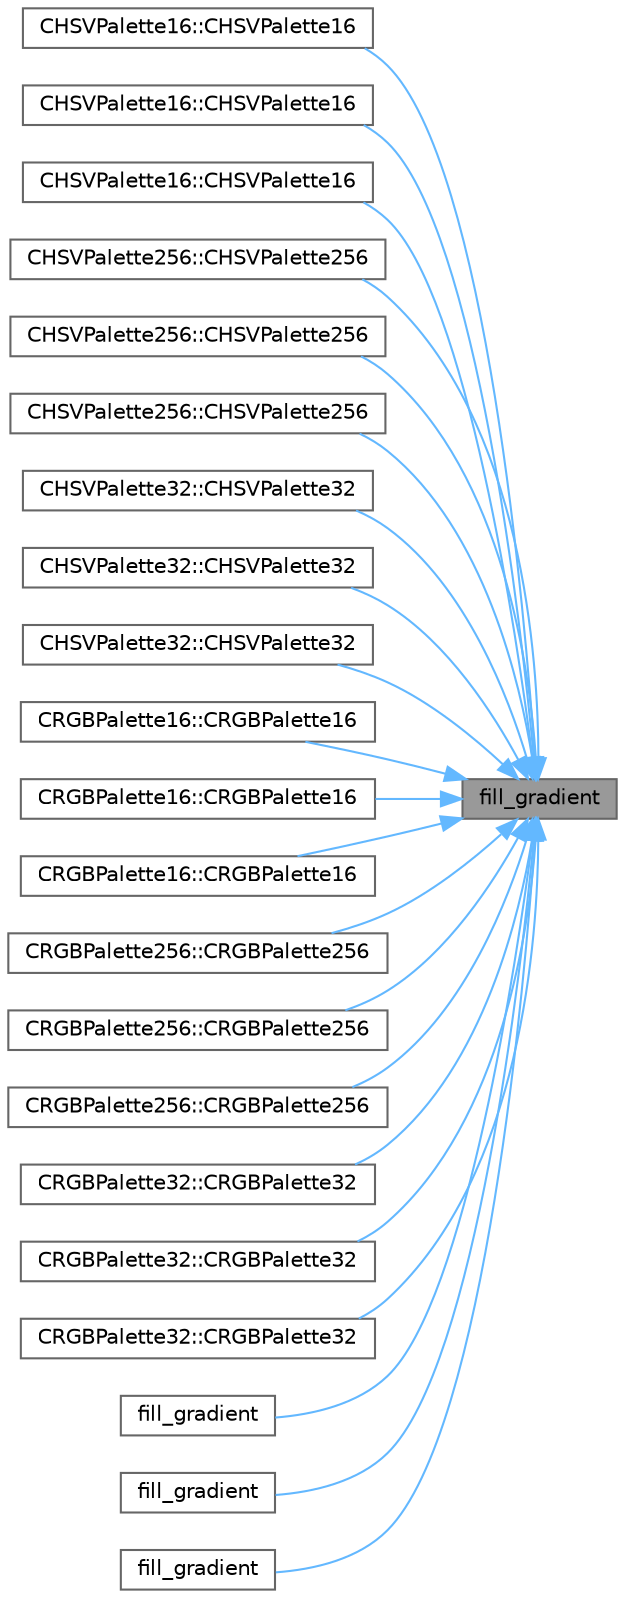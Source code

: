 digraph "fill_gradient"
{
 // LATEX_PDF_SIZE
  bgcolor="transparent";
  edge [fontname=Helvetica,fontsize=10,labelfontname=Helvetica,labelfontsize=10];
  node [fontname=Helvetica,fontsize=10,shape=box,height=0.2,width=0.4];
  rankdir="RL";
  Node1 [id="Node000001",label="fill_gradient",height=0.2,width=0.4,color="gray40", fillcolor="grey60", style="filled", fontcolor="black",tooltip="Fill a range of LEDs with a smooth HSV gradient between two HSV colors."];
  Node1 -> Node2 [id="edge1_Node000001_Node000002",dir="back",color="steelblue1",style="solid",tooltip=" "];
  Node2 [id="Node000002",label="CHSVPalette16::CHSVPalette16",height=0.2,width=0.4,color="grey40", fillcolor="white", style="filled",URL="$d6/d39/group___palette_classes.html#a4fada768a11557b0d7208559a29a6574",tooltip="Create palette with a gradient from one color to another."];
  Node1 -> Node3 [id="edge2_Node000001_Node000003",dir="back",color="steelblue1",style="solid",tooltip=" "];
  Node3 [id="Node000003",label="CHSVPalette16::CHSVPalette16",height=0.2,width=0.4,color="grey40", fillcolor="white", style="filled",URL="$d6/d39/group___palette_classes.html#a9b703bdc978a2744a8c53a1eda144527",tooltip="Create palette with three-color gradient."];
  Node1 -> Node4 [id="edge3_Node000001_Node000004",dir="back",color="steelblue1",style="solid",tooltip=" "];
  Node4 [id="Node000004",label="CHSVPalette16::CHSVPalette16",height=0.2,width=0.4,color="grey40", fillcolor="white", style="filled",URL="$d6/d39/group___palette_classes.html#a3bb9f808013ee2a38391ff7bcb5e5768",tooltip="Create palette with four-color gradient."];
  Node1 -> Node5 [id="edge4_Node000001_Node000005",dir="back",color="steelblue1",style="solid",tooltip=" "];
  Node5 [id="Node000005",label="CHSVPalette256::CHSVPalette256",height=0.2,width=0.4,color="grey40", fillcolor="white", style="filled",URL="$d6/d39/group___palette_classes.html#ad808860cad6f933512656816ab2f413a",tooltip="Create palette with a gradient from one color to another."];
  Node1 -> Node6 [id="edge5_Node000001_Node000006",dir="back",color="steelblue1",style="solid",tooltip=" "];
  Node6 [id="Node000006",label="CHSVPalette256::CHSVPalette256",height=0.2,width=0.4,color="grey40", fillcolor="white", style="filled",URL="$d6/d39/group___palette_classes.html#aae49aa99bec2e9fb4c9f40793b78c058",tooltip="Create palette with three-color gradient."];
  Node1 -> Node7 [id="edge6_Node000001_Node000007",dir="back",color="steelblue1",style="solid",tooltip=" "];
  Node7 [id="Node000007",label="CHSVPalette256::CHSVPalette256",height=0.2,width=0.4,color="grey40", fillcolor="white", style="filled",URL="$d6/d39/group___palette_classes.html#a334a05c5a377c734ee9f5566ca8e067e",tooltip="Create palette with four-color gradient."];
  Node1 -> Node8 [id="edge7_Node000001_Node000008",dir="back",color="steelblue1",style="solid",tooltip=" "];
  Node8 [id="Node000008",label="CHSVPalette32::CHSVPalette32",height=0.2,width=0.4,color="grey40", fillcolor="white", style="filled",URL="$d6/d39/group___palette_classes.html#a8191b89cecfbda5562cdfcf911fe234a",tooltip="Create palette with a gradient from one color to another."];
  Node1 -> Node9 [id="edge8_Node000001_Node000009",dir="back",color="steelblue1",style="solid",tooltip=" "];
  Node9 [id="Node000009",label="CHSVPalette32::CHSVPalette32",height=0.2,width=0.4,color="grey40", fillcolor="white", style="filled",URL="$d6/d39/group___palette_classes.html#abf88a954775700c432a1e1fbfaa5dec7",tooltip="Create palette with three-color gradient."];
  Node1 -> Node10 [id="edge9_Node000001_Node000010",dir="back",color="steelblue1",style="solid",tooltip=" "];
  Node10 [id="Node000010",label="CHSVPalette32::CHSVPalette32",height=0.2,width=0.4,color="grey40", fillcolor="white", style="filled",URL="$d6/d39/group___palette_classes.html#aca812404b1b407150305352722fd5769",tooltip="Create palette with four-color gradient."];
  Node1 -> Node11 [id="edge10_Node000001_Node000011",dir="back",color="steelblue1",style="solid",tooltip=" "];
  Node11 [id="Node000011",label="CRGBPalette16::CRGBPalette16",height=0.2,width=0.4,color="grey40", fillcolor="white", style="filled",URL="$d6/d39/group___palette_classes.html#aafce34411cc96d598a7ed754cfca15b7",tooltip="Create palette with a gradient from one color to another."];
  Node1 -> Node12 [id="edge11_Node000001_Node000012",dir="back",color="steelblue1",style="solid",tooltip=" "];
  Node12 [id="Node000012",label="CRGBPalette16::CRGBPalette16",height=0.2,width=0.4,color="grey40", fillcolor="white", style="filled",URL="$d6/d39/group___palette_classes.html#a686509f57ddd29457c4ad60c838e7b44",tooltip="Create palette with three-color gradient."];
  Node1 -> Node13 [id="edge12_Node000001_Node000013",dir="back",color="steelblue1",style="solid",tooltip=" "];
  Node13 [id="Node000013",label="CRGBPalette16::CRGBPalette16",height=0.2,width=0.4,color="grey40", fillcolor="white", style="filled",URL="$d6/d39/group___palette_classes.html#a341bf249fdb557428918e6c95a5b7d0a",tooltip="Create palette with four-color gradient."];
  Node1 -> Node14 [id="edge13_Node000001_Node000014",dir="back",color="steelblue1",style="solid",tooltip=" "];
  Node14 [id="Node000014",label="CRGBPalette256::CRGBPalette256",height=0.2,width=0.4,color="grey40", fillcolor="white", style="filled",URL="$d6/d39/group___palette_classes.html#a83c4f1a69456d3e661e8ec7306b55d9c",tooltip="Create palette with a gradient from one color to another."];
  Node1 -> Node15 [id="edge14_Node000001_Node000015",dir="back",color="steelblue1",style="solid",tooltip=" "];
  Node15 [id="Node000015",label="CRGBPalette256::CRGBPalette256",height=0.2,width=0.4,color="grey40", fillcolor="white", style="filled",URL="$d6/d39/group___palette_classes.html#ae60868ac8de4582f0fb19fb839088dc2",tooltip="Create palette with three-color gradient."];
  Node1 -> Node16 [id="edge15_Node000001_Node000016",dir="back",color="steelblue1",style="solid",tooltip=" "];
  Node16 [id="Node000016",label="CRGBPalette256::CRGBPalette256",height=0.2,width=0.4,color="grey40", fillcolor="white", style="filled",URL="$d6/d39/group___palette_classes.html#a0f4c57932827fca3431bd7d0e12626e0",tooltip="Create palette with four-color gradient."];
  Node1 -> Node17 [id="edge16_Node000001_Node000017",dir="back",color="steelblue1",style="solid",tooltip=" "];
  Node17 [id="Node000017",label="CRGBPalette32::CRGBPalette32",height=0.2,width=0.4,color="grey40", fillcolor="white", style="filled",URL="$d6/d39/group___palette_classes.html#a353c4bb3c4b46e24b60f3967e252c547",tooltip="Create palette with a gradient from one color to another."];
  Node1 -> Node18 [id="edge17_Node000001_Node000018",dir="back",color="steelblue1",style="solid",tooltip=" "];
  Node18 [id="Node000018",label="CRGBPalette32::CRGBPalette32",height=0.2,width=0.4,color="grey40", fillcolor="white", style="filled",URL="$d6/d39/group___palette_classes.html#a13ccbc9afe1fb1a6585bd9c9d77dd92a",tooltip="Create palette with three-color gradient."];
  Node1 -> Node19 [id="edge18_Node000001_Node000019",dir="back",color="steelblue1",style="solid",tooltip=" "];
  Node19 [id="Node000019",label="CRGBPalette32::CRGBPalette32",height=0.2,width=0.4,color="grey40", fillcolor="white", style="filled",URL="$d6/d39/group___palette_classes.html#a818f680a01314c116273ab57e55ec035",tooltip="Create palette with four-color gradient."];
  Node1 -> Node20 [id="edge19_Node000001_Node000020",dir="back",color="steelblue1",style="solid",tooltip=" "];
  Node20 [id="Node000020",label="fill_gradient",height=0.2,width=0.4,color="grey40", fillcolor="white", style="filled",URL="$da/de3/group___color_fills.html#ga396996c5e505e459b418330f4386f779",tooltip="Fill a range of LEDs with a smooth HSV gradient between four HSV colors."];
  Node1 -> Node21 [id="edge20_Node000001_Node000021",dir="back",color="steelblue1",style="solid",tooltip=" "];
  Node21 [id="Node000021",label="fill_gradient",height=0.2,width=0.4,color="grey40", fillcolor="white", style="filled",URL="$da/de3/group___color_fills.html#ga3a46ed6b7043382df172d7501785033c",tooltip="Fill a range of LEDs with a smooth HSV gradient between three HSV colors."];
  Node1 -> Node22 [id="edge21_Node000001_Node000022",dir="back",color="steelblue1",style="solid",tooltip=" "];
  Node22 [id="Node000022",label="fill_gradient",height=0.2,width=0.4,color="grey40", fillcolor="white", style="filled",URL="$da/de3/group___color_fills.html#gace693b077794f9b6aa80875fdd550a68",tooltip="Fill a range of LEDs with a smooth HSV gradient between two HSV colors."];
}
